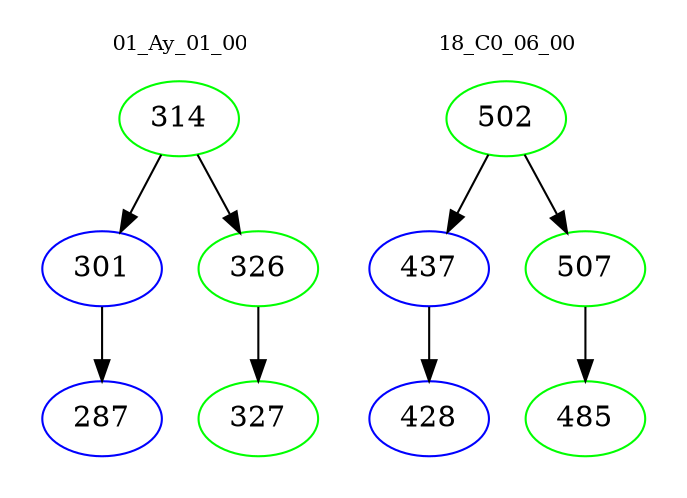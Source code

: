 digraph{
subgraph cluster_0 {
color = white
label = "01_Ay_01_00";
fontsize=10;
T0_314 [label="314", color="green"]
T0_314 -> T0_301 [color="black"]
T0_301 [label="301", color="blue"]
T0_301 -> T0_287 [color="black"]
T0_287 [label="287", color="blue"]
T0_314 -> T0_326 [color="black"]
T0_326 [label="326", color="green"]
T0_326 -> T0_327 [color="black"]
T0_327 [label="327", color="green"]
}
subgraph cluster_1 {
color = white
label = "18_C0_06_00";
fontsize=10;
T1_502 [label="502", color="green"]
T1_502 -> T1_437 [color="black"]
T1_437 [label="437", color="blue"]
T1_437 -> T1_428 [color="black"]
T1_428 [label="428", color="blue"]
T1_502 -> T1_507 [color="black"]
T1_507 [label="507", color="green"]
T1_507 -> T1_485 [color="black"]
T1_485 [label="485", color="green"]
}
}
